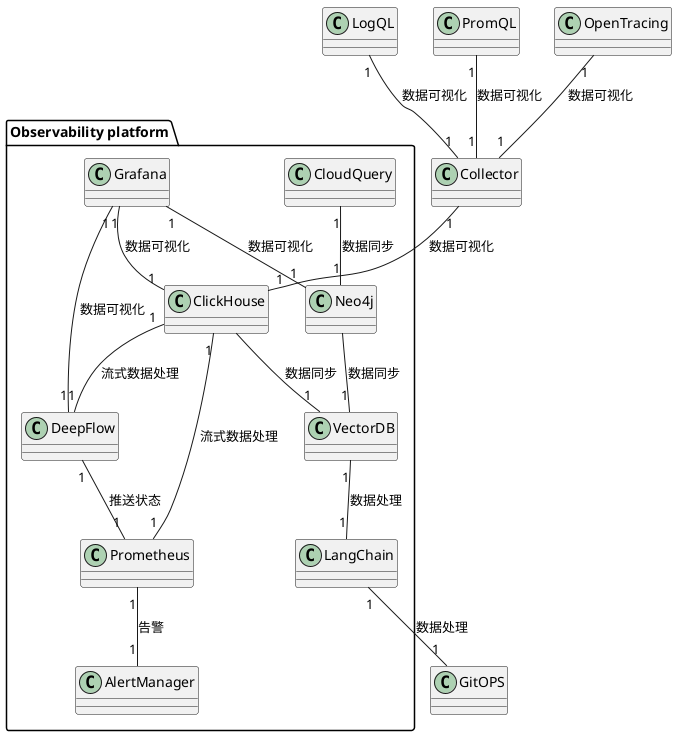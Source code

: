 
@startuml
package "Observability platform" {
  class ClickHouse
  class Neo4j
  class VectorDB
  class Prometheus
  class Grafana
  class AlertManager
  class DeepFlow
  class CloudQuery
  class LangChain
}

ClickHouse "1" -- "1" DeepFlow : 流式数据处理
ClickHouse "1" -- "1" Prometheus : 流式数据处理

Prometheus "1" -- "1" AlertManager : 告警

Grafana "1" -- "1" ClickHouse : 数据可视化
Grafana "1" -- "1" Neo4j : 数据可视化
Grafana "1" -- "1" DeepFlow : 数据可视化

Collector "1" -- "1" ClickHouse : 数据可视化

LogQL "1" -- "1" Collector : 数据可视化
PromQL "1" -- "1" Collector : 数据可视化
OpenTracing "1" -- "1" Collector : 数据可视化


CloudQuery "1" -- "1" Neo4j : 数据同步
ClickHouse -- "1" VectorDB  : 数据同步
Neo4j -- "1" VectorDB : 数据同步
VectorDB "1" -- "1" LangChain : 数据处理 

LangChain "1" -- "1" GitOPS : 数据处理

DeepFlow "1" -- "1" Prometheus : 推送状态
@enduml
